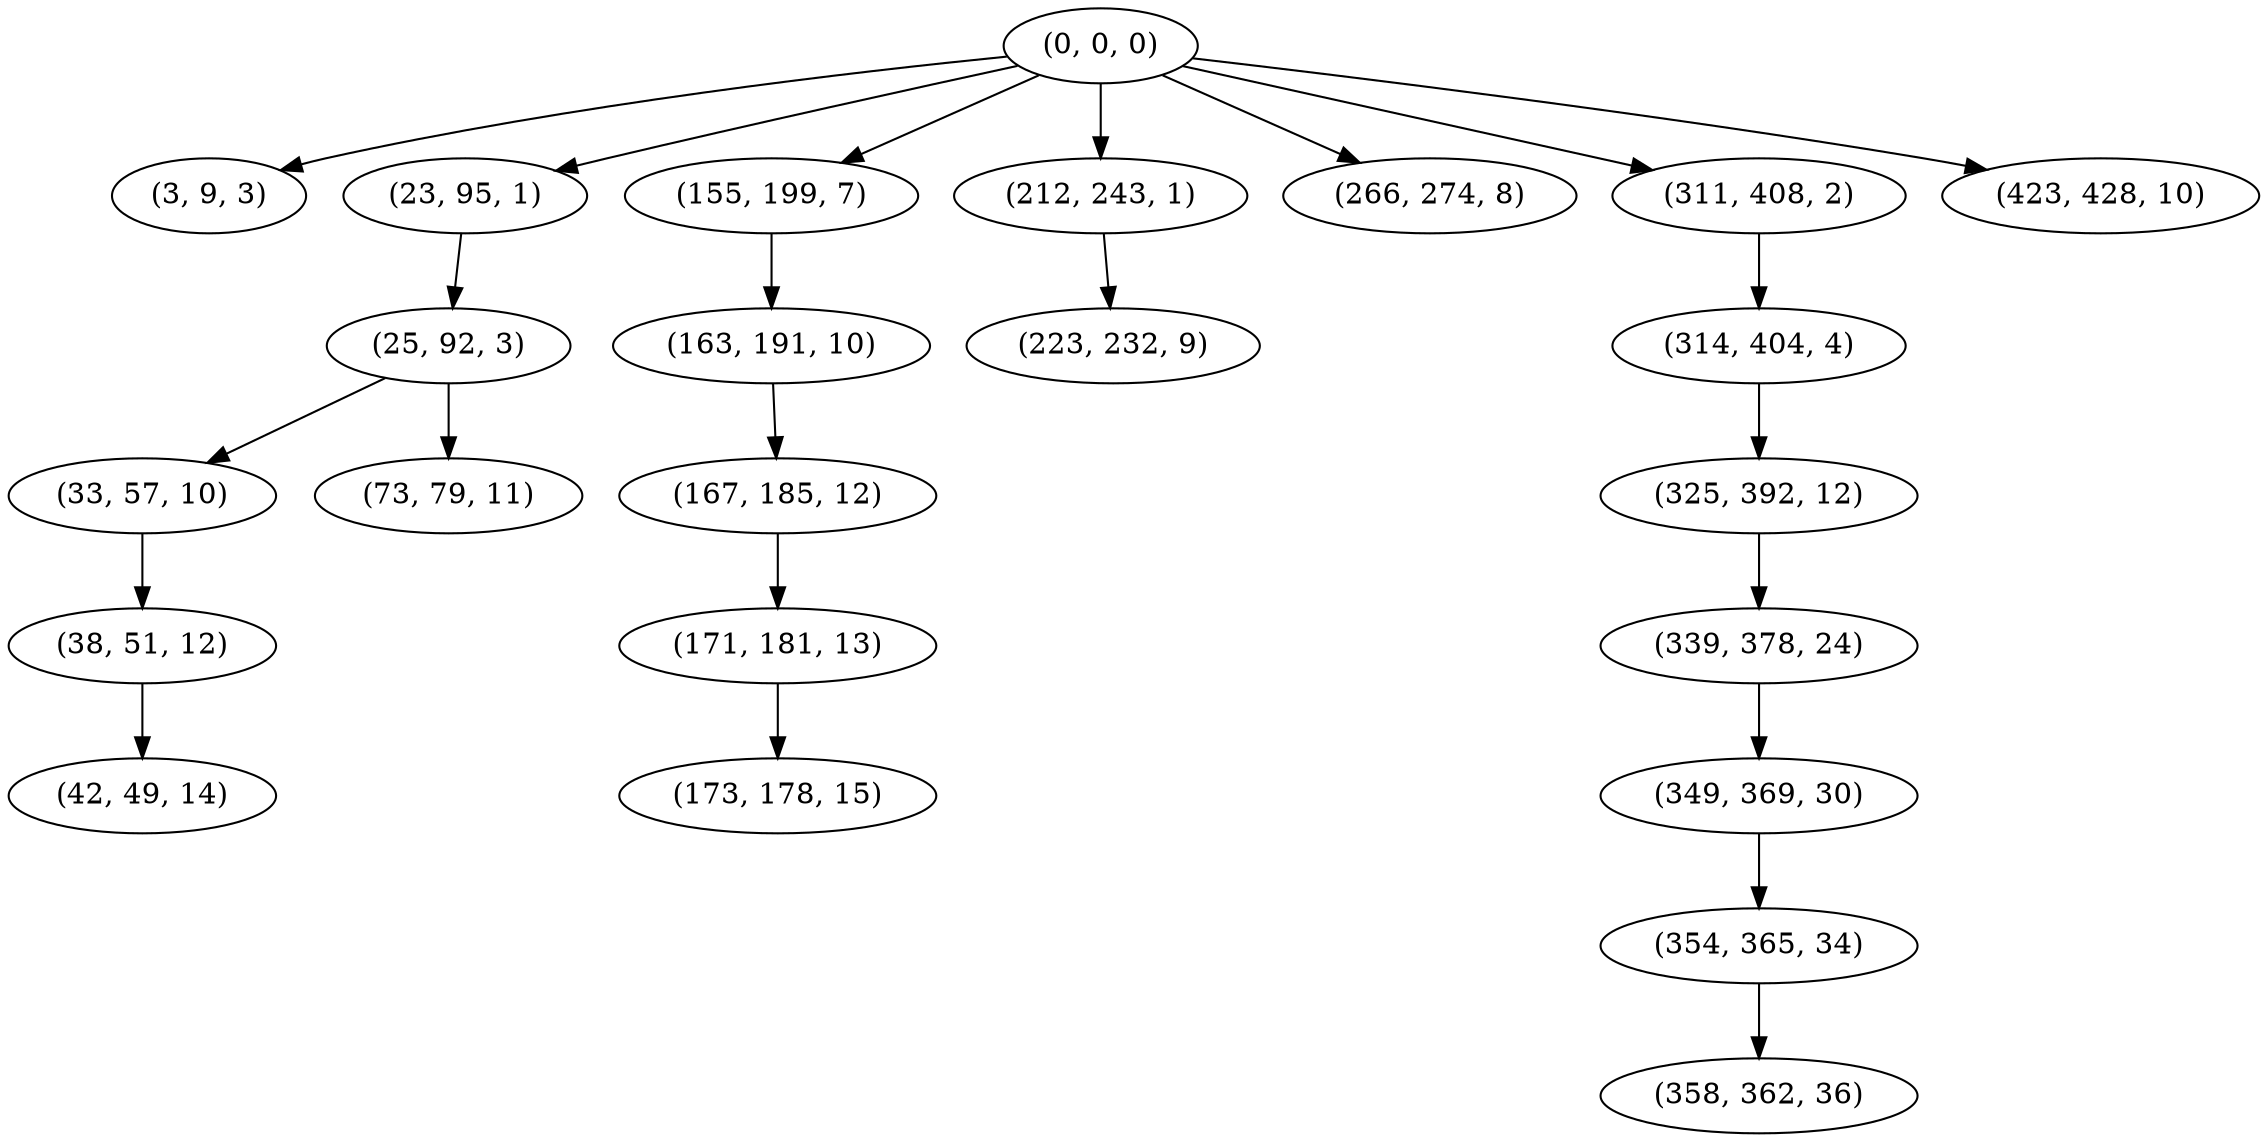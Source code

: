 digraph tree {
    "(0, 0, 0)";
    "(3, 9, 3)";
    "(23, 95, 1)";
    "(25, 92, 3)";
    "(33, 57, 10)";
    "(38, 51, 12)";
    "(42, 49, 14)";
    "(73, 79, 11)";
    "(155, 199, 7)";
    "(163, 191, 10)";
    "(167, 185, 12)";
    "(171, 181, 13)";
    "(173, 178, 15)";
    "(212, 243, 1)";
    "(223, 232, 9)";
    "(266, 274, 8)";
    "(311, 408, 2)";
    "(314, 404, 4)";
    "(325, 392, 12)";
    "(339, 378, 24)";
    "(349, 369, 30)";
    "(354, 365, 34)";
    "(358, 362, 36)";
    "(423, 428, 10)";
    "(0, 0, 0)" -> "(3, 9, 3)";
    "(0, 0, 0)" -> "(23, 95, 1)";
    "(0, 0, 0)" -> "(155, 199, 7)";
    "(0, 0, 0)" -> "(212, 243, 1)";
    "(0, 0, 0)" -> "(266, 274, 8)";
    "(0, 0, 0)" -> "(311, 408, 2)";
    "(0, 0, 0)" -> "(423, 428, 10)";
    "(23, 95, 1)" -> "(25, 92, 3)";
    "(25, 92, 3)" -> "(33, 57, 10)";
    "(25, 92, 3)" -> "(73, 79, 11)";
    "(33, 57, 10)" -> "(38, 51, 12)";
    "(38, 51, 12)" -> "(42, 49, 14)";
    "(155, 199, 7)" -> "(163, 191, 10)";
    "(163, 191, 10)" -> "(167, 185, 12)";
    "(167, 185, 12)" -> "(171, 181, 13)";
    "(171, 181, 13)" -> "(173, 178, 15)";
    "(212, 243, 1)" -> "(223, 232, 9)";
    "(311, 408, 2)" -> "(314, 404, 4)";
    "(314, 404, 4)" -> "(325, 392, 12)";
    "(325, 392, 12)" -> "(339, 378, 24)";
    "(339, 378, 24)" -> "(349, 369, 30)";
    "(349, 369, 30)" -> "(354, 365, 34)";
    "(354, 365, 34)" -> "(358, 362, 36)";
}
